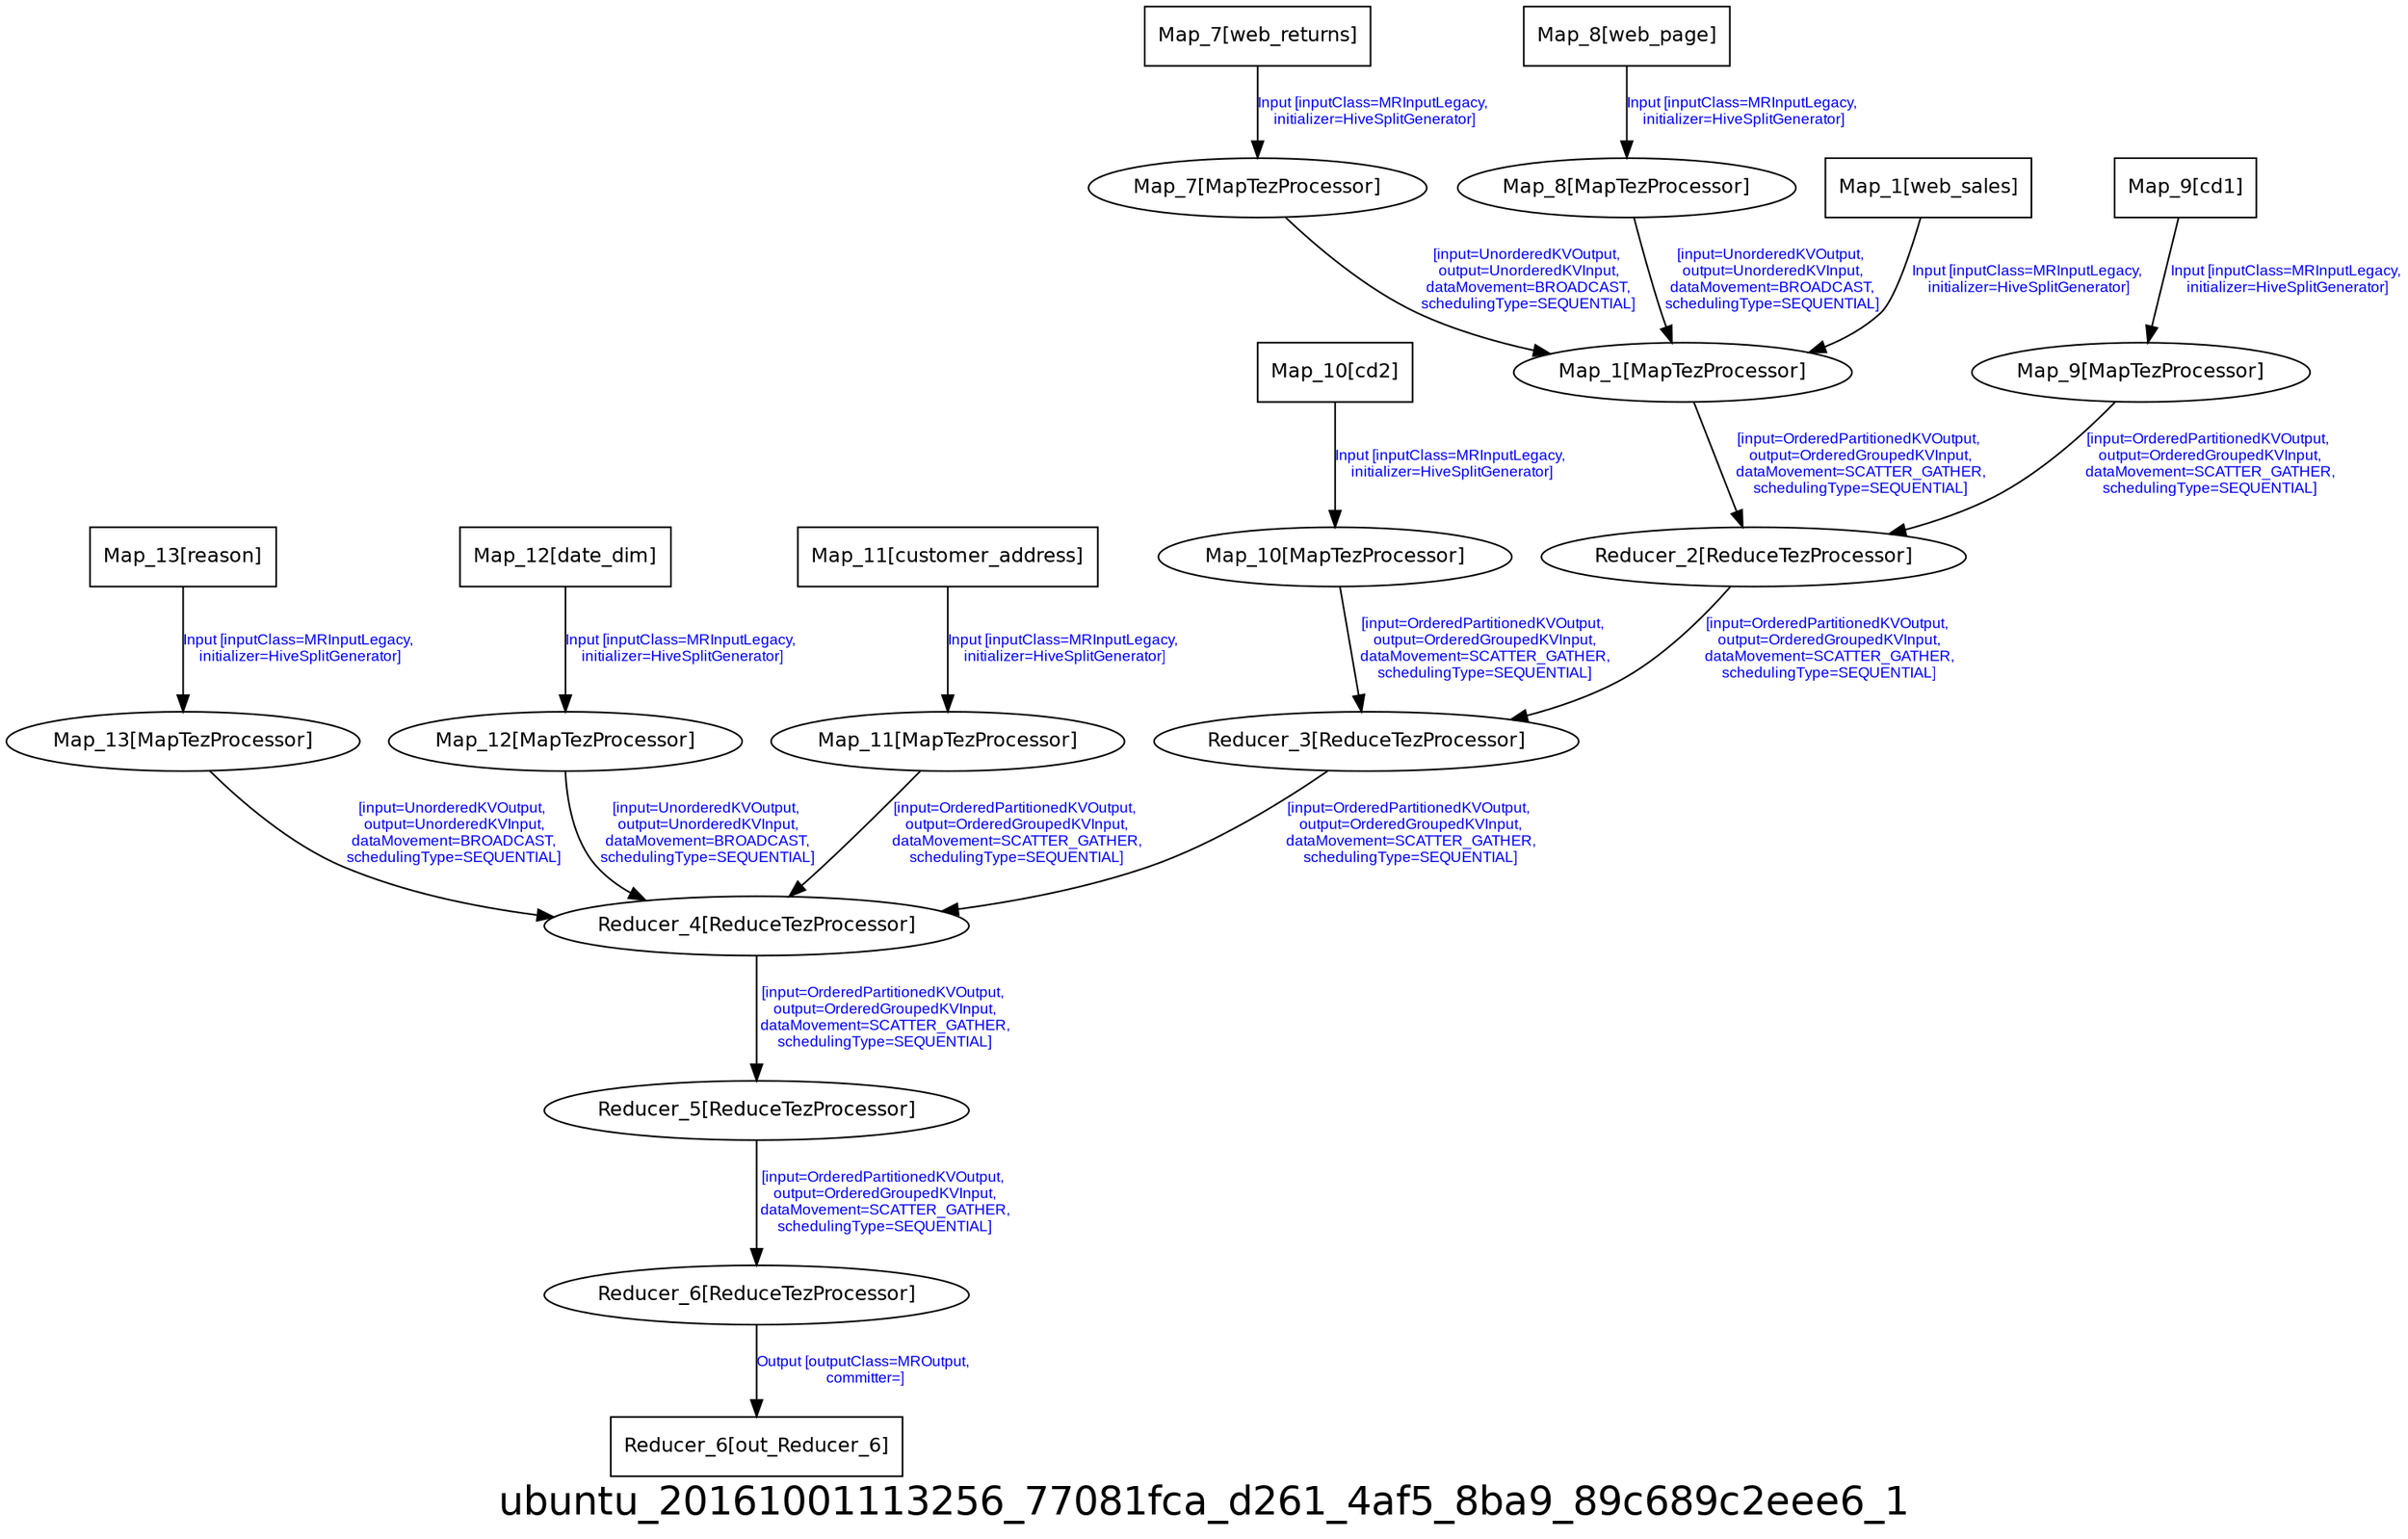 digraph ubuntu_20161001113256_77081fca_d261_4af5_8ba9_89c689c2eee6_1 {
graph [ label="ubuntu_20161001113256_77081fca_d261_4af5_8ba9_89c689c2eee6_1", fontsize=24, fontname=Helvetica];
node [fontsize=12, fontname=Helvetica];
edge [fontsize=9, fontcolor=blue, fontname=Arial];
"ubuntu_20161001113256_77081fca_d261_4af5_8ba9_89c689c2eee6_1.Reducer_3" [ label = "Reducer_3[ReduceTezProcessor]" ];
"ubuntu_20161001113256_77081fca_d261_4af5_8ba9_89c689c2eee6_1.Reducer_3" -> "ubuntu_20161001113256_77081fca_d261_4af5_8ba9_89c689c2eee6_1.Reducer_4" [ label = "[input=OrderedPartitionedKVOutput,\n output=OrderedGroupedKVInput,\n dataMovement=SCATTER_GATHER,\n schedulingType=SEQUENTIAL]" ];
"ubuntu_20161001113256_77081fca_d261_4af5_8ba9_89c689c2eee6_1.Map_13_reason" [ label = "Map_13[reason]", shape = "box" ];
"ubuntu_20161001113256_77081fca_d261_4af5_8ba9_89c689c2eee6_1.Map_13_reason" -> "ubuntu_20161001113256_77081fca_d261_4af5_8ba9_89c689c2eee6_1.Map_13" [ label = "Input [inputClass=MRInputLegacy,\n initializer=HiveSplitGenerator]" ];
"ubuntu_20161001113256_77081fca_d261_4af5_8ba9_89c689c2eee6_1.Reducer_6" [ label = "Reducer_6[ReduceTezProcessor]" ];
"ubuntu_20161001113256_77081fca_d261_4af5_8ba9_89c689c2eee6_1.Reducer_6" -> "ubuntu_20161001113256_77081fca_d261_4af5_8ba9_89c689c2eee6_1.Reducer_6_out_Reducer_6" [ label = "Output [outputClass=MROutput,\n committer=]" ];
"ubuntu_20161001113256_77081fca_d261_4af5_8ba9_89c689c2eee6_1.Map_10_cd2" [ label = "Map_10[cd2]", shape = "box" ];
"ubuntu_20161001113256_77081fca_d261_4af5_8ba9_89c689c2eee6_1.Map_10_cd2" -> "ubuntu_20161001113256_77081fca_d261_4af5_8ba9_89c689c2eee6_1.Map_10" [ label = "Input [inputClass=MRInputLegacy,\n initializer=HiveSplitGenerator]" ];
"ubuntu_20161001113256_77081fca_d261_4af5_8ba9_89c689c2eee6_1.Map_12_date_dim" [ label = "Map_12[date_dim]", shape = "box" ];
"ubuntu_20161001113256_77081fca_d261_4af5_8ba9_89c689c2eee6_1.Map_12_date_dim" -> "ubuntu_20161001113256_77081fca_d261_4af5_8ba9_89c689c2eee6_1.Map_12" [ label = "Input [inputClass=MRInputLegacy,\n initializer=HiveSplitGenerator]" ];
"ubuntu_20161001113256_77081fca_d261_4af5_8ba9_89c689c2eee6_1.Map_11" [ label = "Map_11[MapTezProcessor]" ];
"ubuntu_20161001113256_77081fca_d261_4af5_8ba9_89c689c2eee6_1.Map_11" -> "ubuntu_20161001113256_77081fca_d261_4af5_8ba9_89c689c2eee6_1.Reducer_4" [ label = "[input=OrderedPartitionedKVOutput,\n output=OrderedGroupedKVInput,\n dataMovement=SCATTER_GATHER,\n schedulingType=SEQUENTIAL]" ];
"ubuntu_20161001113256_77081fca_d261_4af5_8ba9_89c689c2eee6_1.Reducer_6_out_Reducer_6" [ label = "Reducer_6[out_Reducer_6]", shape = "box" ];
"ubuntu_20161001113256_77081fca_d261_4af5_8ba9_89c689c2eee6_1.Map_11_customer_address" [ label = "Map_11[customer_address]", shape = "box" ];
"ubuntu_20161001113256_77081fca_d261_4af5_8ba9_89c689c2eee6_1.Map_11_customer_address" -> "ubuntu_20161001113256_77081fca_d261_4af5_8ba9_89c689c2eee6_1.Map_11" [ label = "Input [inputClass=MRInputLegacy,\n initializer=HiveSplitGenerator]" ];
"ubuntu_20161001113256_77081fca_d261_4af5_8ba9_89c689c2eee6_1.Map_7" [ label = "Map_7[MapTezProcessor]" ];
"ubuntu_20161001113256_77081fca_d261_4af5_8ba9_89c689c2eee6_1.Map_7" -> "ubuntu_20161001113256_77081fca_d261_4af5_8ba9_89c689c2eee6_1.Map_1" [ label = "[input=UnorderedKVOutput,\n output=UnorderedKVInput,\n dataMovement=BROADCAST,\n schedulingType=SEQUENTIAL]" ];
"ubuntu_20161001113256_77081fca_d261_4af5_8ba9_89c689c2eee6_1.Map_9_cd1" [ label = "Map_9[cd1]", shape = "box" ];
"ubuntu_20161001113256_77081fca_d261_4af5_8ba9_89c689c2eee6_1.Map_9_cd1" -> "ubuntu_20161001113256_77081fca_d261_4af5_8ba9_89c689c2eee6_1.Map_9" [ label = "Input [inputClass=MRInputLegacy,\n initializer=HiveSplitGenerator]" ];
"ubuntu_20161001113256_77081fca_d261_4af5_8ba9_89c689c2eee6_1.Map_7_web_returns" [ label = "Map_7[web_returns]", shape = "box" ];
"ubuntu_20161001113256_77081fca_d261_4af5_8ba9_89c689c2eee6_1.Map_7_web_returns" -> "ubuntu_20161001113256_77081fca_d261_4af5_8ba9_89c689c2eee6_1.Map_7" [ label = "Input [inputClass=MRInputLegacy,\n initializer=HiveSplitGenerator]" ];
"ubuntu_20161001113256_77081fca_d261_4af5_8ba9_89c689c2eee6_1.Map_10" [ label = "Map_10[MapTezProcessor]" ];
"ubuntu_20161001113256_77081fca_d261_4af5_8ba9_89c689c2eee6_1.Map_10" -> "ubuntu_20161001113256_77081fca_d261_4af5_8ba9_89c689c2eee6_1.Reducer_3" [ label = "[input=OrderedPartitionedKVOutput,\n output=OrderedGroupedKVInput,\n dataMovement=SCATTER_GATHER,\n schedulingType=SEQUENTIAL]" ];
"ubuntu_20161001113256_77081fca_d261_4af5_8ba9_89c689c2eee6_1.Map_8_web_page" [ label = "Map_8[web_page]", shape = "box" ];
"ubuntu_20161001113256_77081fca_d261_4af5_8ba9_89c689c2eee6_1.Map_8_web_page" -> "ubuntu_20161001113256_77081fca_d261_4af5_8ba9_89c689c2eee6_1.Map_8" [ label = "Input [inputClass=MRInputLegacy,\n initializer=HiveSplitGenerator]" ];
"ubuntu_20161001113256_77081fca_d261_4af5_8ba9_89c689c2eee6_1.Map_9" [ label = "Map_9[MapTezProcessor]" ];
"ubuntu_20161001113256_77081fca_d261_4af5_8ba9_89c689c2eee6_1.Map_9" -> "ubuntu_20161001113256_77081fca_d261_4af5_8ba9_89c689c2eee6_1.Reducer_2" [ label = "[input=OrderedPartitionedKVOutput,\n output=OrderedGroupedKVInput,\n dataMovement=SCATTER_GATHER,\n schedulingType=SEQUENTIAL]" ];
"ubuntu_20161001113256_77081fca_d261_4af5_8ba9_89c689c2eee6_1.Map_1_web_sales" [ label = "Map_1[web_sales]", shape = "box" ];
"ubuntu_20161001113256_77081fca_d261_4af5_8ba9_89c689c2eee6_1.Map_1_web_sales" -> "ubuntu_20161001113256_77081fca_d261_4af5_8ba9_89c689c2eee6_1.Map_1" [ label = "Input [inputClass=MRInputLegacy,\n initializer=HiveSplitGenerator]" ];
"ubuntu_20161001113256_77081fca_d261_4af5_8ba9_89c689c2eee6_1.Reducer_2" [ label = "Reducer_2[ReduceTezProcessor]" ];
"ubuntu_20161001113256_77081fca_d261_4af5_8ba9_89c689c2eee6_1.Reducer_2" -> "ubuntu_20161001113256_77081fca_d261_4af5_8ba9_89c689c2eee6_1.Reducer_3" [ label = "[input=OrderedPartitionedKVOutput,\n output=OrderedGroupedKVInput,\n dataMovement=SCATTER_GATHER,\n schedulingType=SEQUENTIAL]" ];
"ubuntu_20161001113256_77081fca_d261_4af5_8ba9_89c689c2eee6_1.Map_13" [ label = "Map_13[MapTezProcessor]" ];
"ubuntu_20161001113256_77081fca_d261_4af5_8ba9_89c689c2eee6_1.Map_13" -> "ubuntu_20161001113256_77081fca_d261_4af5_8ba9_89c689c2eee6_1.Reducer_4" [ label = "[input=UnorderedKVOutput,\n output=UnorderedKVInput,\n dataMovement=BROADCAST,\n schedulingType=SEQUENTIAL]" ];
"ubuntu_20161001113256_77081fca_d261_4af5_8ba9_89c689c2eee6_1.Map_8" [ label = "Map_8[MapTezProcessor]" ];
"ubuntu_20161001113256_77081fca_d261_4af5_8ba9_89c689c2eee6_1.Map_8" -> "ubuntu_20161001113256_77081fca_d261_4af5_8ba9_89c689c2eee6_1.Map_1" [ label = "[input=UnorderedKVOutput,\n output=UnorderedKVInput,\n dataMovement=BROADCAST,\n schedulingType=SEQUENTIAL]" ];
"ubuntu_20161001113256_77081fca_d261_4af5_8ba9_89c689c2eee6_1.Reducer_5" [ label = "Reducer_5[ReduceTezProcessor]" ];
"ubuntu_20161001113256_77081fca_d261_4af5_8ba9_89c689c2eee6_1.Reducer_5" -> "ubuntu_20161001113256_77081fca_d261_4af5_8ba9_89c689c2eee6_1.Reducer_6" [ label = "[input=OrderedPartitionedKVOutput,\n output=OrderedGroupedKVInput,\n dataMovement=SCATTER_GATHER,\n schedulingType=SEQUENTIAL]" ];
"ubuntu_20161001113256_77081fca_d261_4af5_8ba9_89c689c2eee6_1.Map_1" [ label = "Map_1[MapTezProcessor]" ];
"ubuntu_20161001113256_77081fca_d261_4af5_8ba9_89c689c2eee6_1.Map_1" -> "ubuntu_20161001113256_77081fca_d261_4af5_8ba9_89c689c2eee6_1.Reducer_2" [ label = "[input=OrderedPartitionedKVOutput,\n output=OrderedGroupedKVInput,\n dataMovement=SCATTER_GATHER,\n schedulingType=SEQUENTIAL]" ];
"ubuntu_20161001113256_77081fca_d261_4af5_8ba9_89c689c2eee6_1.Reducer_4" [ label = "Reducer_4[ReduceTezProcessor]" ];
"ubuntu_20161001113256_77081fca_d261_4af5_8ba9_89c689c2eee6_1.Reducer_4" -> "ubuntu_20161001113256_77081fca_d261_4af5_8ba9_89c689c2eee6_1.Reducer_5" [ label = "[input=OrderedPartitionedKVOutput,\n output=OrderedGroupedKVInput,\n dataMovement=SCATTER_GATHER,\n schedulingType=SEQUENTIAL]" ];
"ubuntu_20161001113256_77081fca_d261_4af5_8ba9_89c689c2eee6_1.Map_12" [ label = "Map_12[MapTezProcessor]" ];
"ubuntu_20161001113256_77081fca_d261_4af5_8ba9_89c689c2eee6_1.Map_12" -> "ubuntu_20161001113256_77081fca_d261_4af5_8ba9_89c689c2eee6_1.Reducer_4" [ label = "[input=UnorderedKVOutput,\n output=UnorderedKVInput,\n dataMovement=BROADCAST,\n schedulingType=SEQUENTIAL]" ];
}
